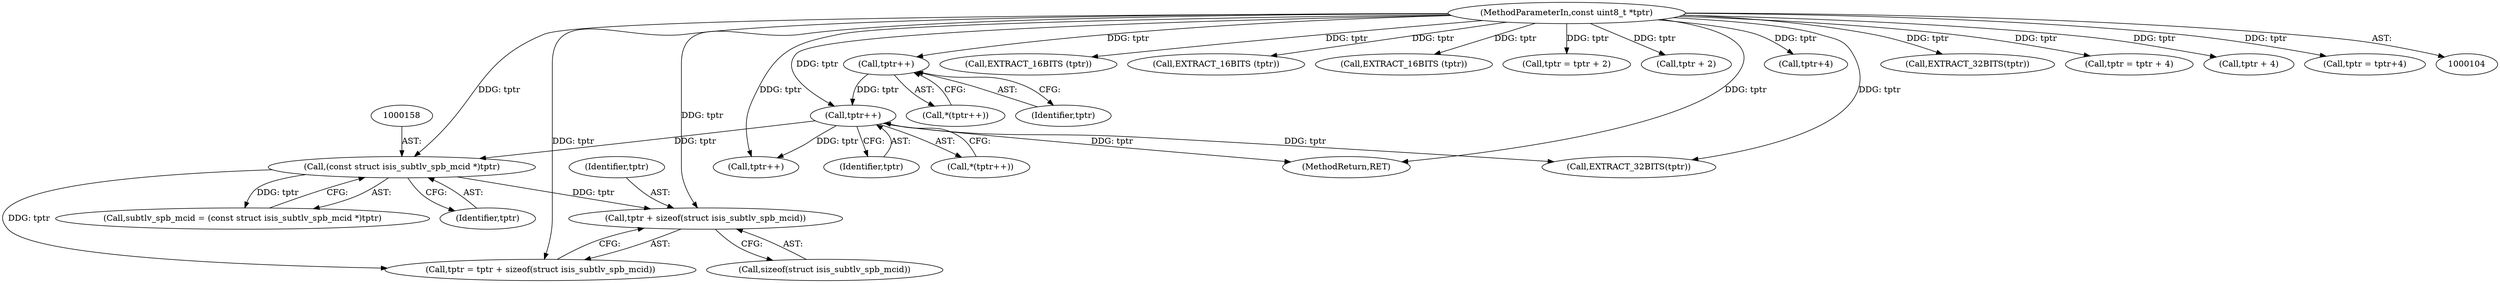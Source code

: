 digraph "1_tcpdump_b20e1639dbac84b3fcb393858521c13ad47a9d70_0@API" {
"1000182" [label="(Call,tptr + sizeof(struct isis_subtlv_spb_mcid))"];
"1000157" [label="(Call,(const struct isis_subtlv_spb_mcid *)tptr)"];
"1000126" [label="(Call,tptr++)"];
"1000121" [label="(Call,tptr++)"];
"1000106" [label="(MethodParameterIn,const uint8_t *tptr)"];
"1000227" [label="(Call,tptr++)"];
"1000315" [label="(Call,EXTRACT_16BITS (tptr))"];
"1000309" [label="(Call,EXTRACT_16BITS (tptr))"];
"1000321" [label="(Call,EXTRACT_16BITS (tptr))"];
"1000182" [label="(Call,tptr + sizeof(struct isis_subtlv_spb_mcid))"];
"1000155" [label="(Call,subtlv_spb_mcid = (const struct isis_subtlv_spb_mcid *)tptr)"];
"1000122" [label="(Identifier,tptr)"];
"1000325" [label="(Call,tptr = tptr + 2)"];
"1000327" [label="(Call,tptr + 2)"];
"1000120" [label="(Call,*(tptr++))"];
"1000159" [label="(Identifier,tptr)"];
"1000353" [label="(MethodReturn,RET)"];
"1000180" [label="(Call,tptr = tptr + sizeof(struct isis_subtlv_spb_mcid))"];
"1000299" [label="(Call,tptr+4)"];
"1000125" [label="(Call,*(tptr++))"];
"1000295" [label="(Call,EXTRACT_32BITS(tptr))"];
"1000248" [label="(Call,EXTRACT_32BITS(tptr))"];
"1000264" [label="(Call,tptr = tptr + 4)"];
"1000127" [label="(Identifier,tptr)"];
"1000121" [label="(Call,tptr++)"];
"1000106" [label="(MethodParameterIn,const uint8_t *tptr)"];
"1000266" [label="(Call,tptr + 4)"];
"1000184" [label="(Call,sizeof(struct isis_subtlv_spb_mcid))"];
"1000297" [label="(Call,tptr = tptr+4)"];
"1000126" [label="(Call,tptr++)"];
"1000183" [label="(Identifier,tptr)"];
"1000157" [label="(Call,(const struct isis_subtlv_spb_mcid *)tptr)"];
"1000182" -> "1000180"  [label="AST: "];
"1000182" -> "1000184"  [label="CFG: "];
"1000183" -> "1000182"  [label="AST: "];
"1000184" -> "1000182"  [label="AST: "];
"1000180" -> "1000182"  [label="CFG: "];
"1000157" -> "1000182"  [label="DDG: tptr"];
"1000106" -> "1000182"  [label="DDG: tptr"];
"1000157" -> "1000155"  [label="AST: "];
"1000157" -> "1000159"  [label="CFG: "];
"1000158" -> "1000157"  [label="AST: "];
"1000159" -> "1000157"  [label="AST: "];
"1000155" -> "1000157"  [label="CFG: "];
"1000157" -> "1000155"  [label="DDG: tptr"];
"1000126" -> "1000157"  [label="DDG: tptr"];
"1000106" -> "1000157"  [label="DDG: tptr"];
"1000157" -> "1000180"  [label="DDG: tptr"];
"1000126" -> "1000125"  [label="AST: "];
"1000126" -> "1000127"  [label="CFG: "];
"1000127" -> "1000126"  [label="AST: "];
"1000125" -> "1000126"  [label="CFG: "];
"1000126" -> "1000353"  [label="DDG: tptr"];
"1000121" -> "1000126"  [label="DDG: tptr"];
"1000106" -> "1000126"  [label="DDG: tptr"];
"1000126" -> "1000227"  [label="DDG: tptr"];
"1000126" -> "1000295"  [label="DDG: tptr"];
"1000121" -> "1000120"  [label="AST: "];
"1000121" -> "1000122"  [label="CFG: "];
"1000122" -> "1000121"  [label="AST: "];
"1000120" -> "1000121"  [label="CFG: "];
"1000106" -> "1000121"  [label="DDG: tptr"];
"1000106" -> "1000104"  [label="AST: "];
"1000106" -> "1000353"  [label="DDG: tptr"];
"1000106" -> "1000180"  [label="DDG: tptr"];
"1000106" -> "1000227"  [label="DDG: tptr"];
"1000106" -> "1000248"  [label="DDG: tptr"];
"1000106" -> "1000264"  [label="DDG: tptr"];
"1000106" -> "1000266"  [label="DDG: tptr"];
"1000106" -> "1000295"  [label="DDG: tptr"];
"1000106" -> "1000297"  [label="DDG: tptr"];
"1000106" -> "1000299"  [label="DDG: tptr"];
"1000106" -> "1000309"  [label="DDG: tptr"];
"1000106" -> "1000315"  [label="DDG: tptr"];
"1000106" -> "1000321"  [label="DDG: tptr"];
"1000106" -> "1000325"  [label="DDG: tptr"];
"1000106" -> "1000327"  [label="DDG: tptr"];
}
